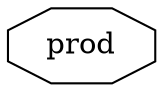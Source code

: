 digraph "sumprod" {
rankdir="LR";
remincross=true;
n1 [ shape=octagon, label="prod", color="black", fontcolor="black" ];
}
